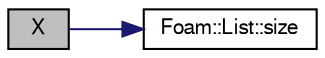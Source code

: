 digraph "X"
{
  bgcolor="transparent";
  edge [fontname="FreeSans",fontsize="10",labelfontname="FreeSans",labelfontsize="10"];
  node [fontname="FreeSans",fontsize="10",shape=record];
  rankdir="LR";
  Node1581 [label="X",height=0.2,width=0.4,color="black", fillcolor="grey75", style="filled", fontcolor="black"];
  Node1581 -> Node1582 [color="midnightblue",fontsize="10",style="solid",fontname="FreeSans"];
  Node1582 [label="Foam::List::size",height=0.2,width=0.4,color="black",URL="$a25694.html#a8a5f6fa29bd4b500caf186f60245b384",tooltip="Override size to be inconsistent with allocated storage. "];
}
